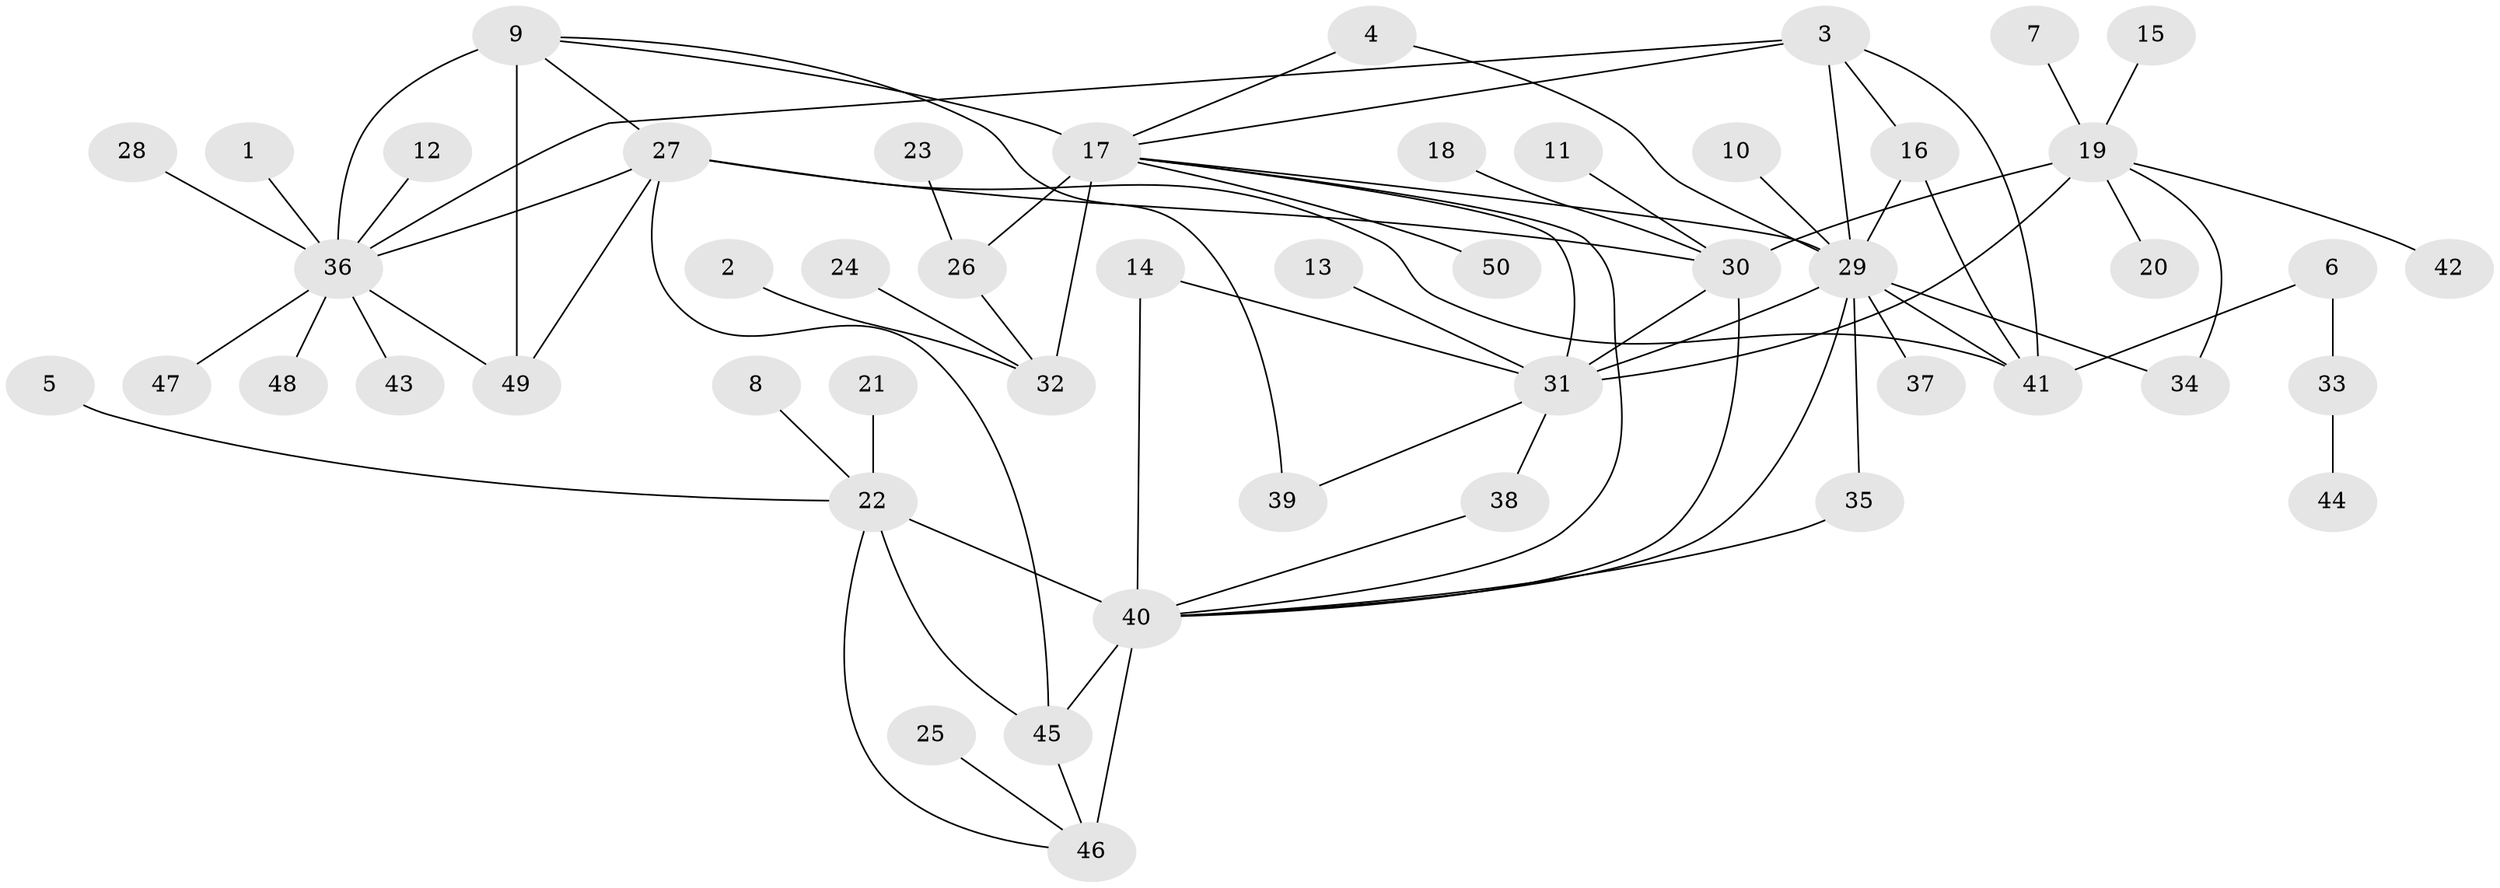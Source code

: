 // original degree distribution, {11: 0.016260162601626018, 8: 0.056910569105691054, 7: 0.06504065040650407, 6: 0.016260162601626018, 10: 0.024390243902439025, 9: 0.04878048780487805, 5: 0.008130081300813009, 14: 0.008130081300813009, 2: 0.17073170731707318, 1: 0.5528455284552846, 3: 0.024390243902439025, 4: 0.008130081300813009}
// Generated by graph-tools (version 1.1) at 2025/37/03/04/25 23:37:47]
// undirected, 50 vertices, 74 edges
graph export_dot {
  node [color=gray90,style=filled];
  1;
  2;
  3;
  4;
  5;
  6;
  7;
  8;
  9;
  10;
  11;
  12;
  13;
  14;
  15;
  16;
  17;
  18;
  19;
  20;
  21;
  22;
  23;
  24;
  25;
  26;
  27;
  28;
  29;
  30;
  31;
  32;
  33;
  34;
  35;
  36;
  37;
  38;
  39;
  40;
  41;
  42;
  43;
  44;
  45;
  46;
  47;
  48;
  49;
  50;
  1 -- 36 [weight=1.0];
  2 -- 32 [weight=1.0];
  3 -- 16 [weight=1.0];
  3 -- 17 [weight=1.0];
  3 -- 29 [weight=3.0];
  3 -- 36 [weight=1.0];
  3 -- 41 [weight=1.0];
  4 -- 17 [weight=1.0];
  4 -- 29 [weight=1.0];
  5 -- 22 [weight=1.0];
  6 -- 33 [weight=1.0];
  6 -- 41 [weight=1.0];
  7 -- 19 [weight=1.0];
  8 -- 22 [weight=1.0];
  9 -- 17 [weight=1.0];
  9 -- 27 [weight=3.0];
  9 -- 36 [weight=3.0];
  9 -- 39 [weight=1.0];
  9 -- 49 [weight=3.0];
  10 -- 29 [weight=1.0];
  11 -- 30 [weight=1.0];
  12 -- 36 [weight=1.0];
  13 -- 31 [weight=1.0];
  14 -- 31 [weight=1.0];
  14 -- 40 [weight=1.0];
  15 -- 19 [weight=1.0];
  16 -- 29 [weight=3.0];
  16 -- 41 [weight=1.0];
  17 -- 26 [weight=3.0];
  17 -- 29 [weight=1.0];
  17 -- 31 [weight=1.0];
  17 -- 32 [weight=6.0];
  17 -- 40 [weight=1.0];
  17 -- 50 [weight=1.0];
  18 -- 30 [weight=1.0];
  19 -- 20 [weight=1.0];
  19 -- 30 [weight=4.0];
  19 -- 31 [weight=4.0];
  19 -- 34 [weight=1.0];
  19 -- 42 [weight=1.0];
  21 -- 22 [weight=1.0];
  22 -- 40 [weight=3.0];
  22 -- 45 [weight=1.0];
  22 -- 46 [weight=1.0];
  23 -- 26 [weight=1.0];
  24 -- 32 [weight=1.0];
  25 -- 46 [weight=1.0];
  26 -- 32 [weight=2.0];
  27 -- 30 [weight=1.0];
  27 -- 36 [weight=1.0];
  27 -- 41 [weight=1.0];
  27 -- 45 [weight=1.0];
  27 -- 49 [weight=1.0];
  28 -- 36 [weight=1.0];
  29 -- 31 [weight=1.0];
  29 -- 34 [weight=1.0];
  29 -- 35 [weight=1.0];
  29 -- 37 [weight=1.0];
  29 -- 40 [weight=1.0];
  29 -- 41 [weight=3.0];
  30 -- 31 [weight=4.0];
  30 -- 40 [weight=1.0];
  31 -- 38 [weight=1.0];
  31 -- 39 [weight=1.0];
  33 -- 44 [weight=1.0];
  35 -- 40 [weight=1.0];
  36 -- 43 [weight=1.0];
  36 -- 47 [weight=1.0];
  36 -- 48 [weight=1.0];
  36 -- 49 [weight=1.0];
  38 -- 40 [weight=1.0];
  40 -- 45 [weight=3.0];
  40 -- 46 [weight=3.0];
  45 -- 46 [weight=1.0];
}
